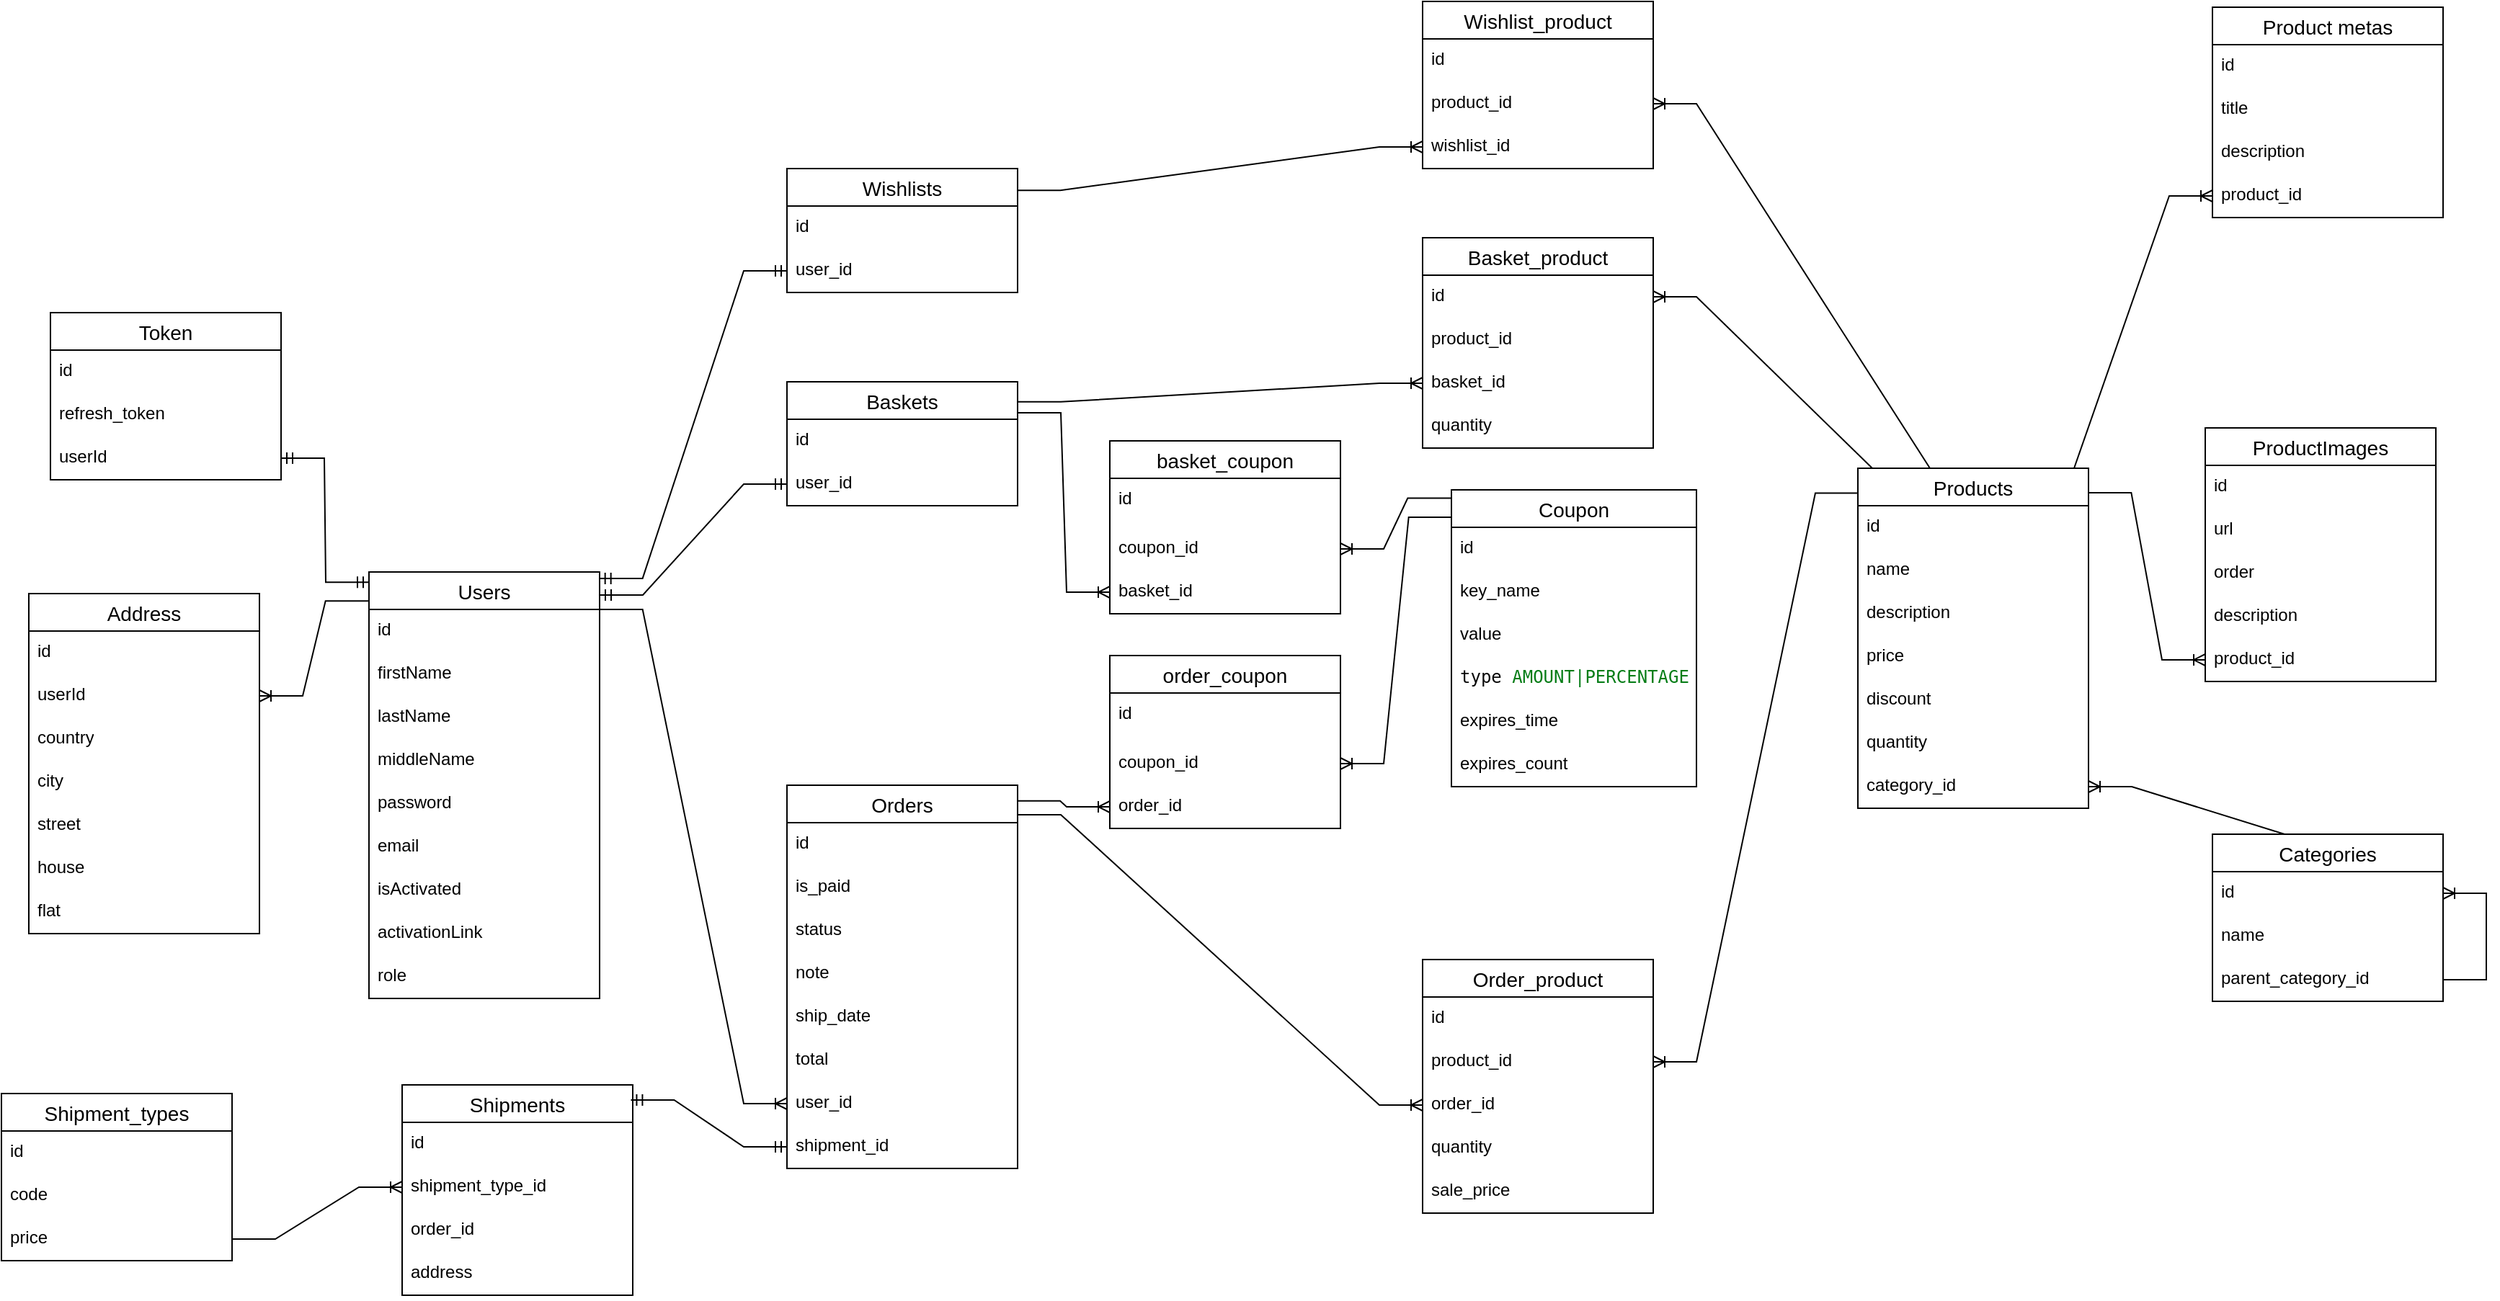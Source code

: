 <mxfile version="20.5.3" type="embed"><diagram name="Страница 1" id="7OJUd1v2IuXWa7cRVHP_"><mxGraphModel dx="593" dy="116" grid="0" gridSize="10" guides="1" tooltips="1" connect="1" arrows="1" fold="1" page="0" pageScale="1" pageWidth="827" pageHeight="1169" math="0" shadow="0"><root><mxCell id="0"/><mxCell id="1" parent="0"/><mxCell id="Kro14iyP_rIzkisNI-u3-111" value="Users" style="swimlane;fontStyle=0;childLayout=stackLayout;horizontal=1;startSize=26;horizontalStack=0;resizeParent=1;resizeParentMax=0;resizeLast=0;collapsible=1;marginBottom=0;align=center;fontSize=14;" parent="1" vertex="1"><mxGeometry x="-70" y="435" width="160" height="296" as="geometry"/></mxCell><mxCell id="Kro14iyP_rIzkisNI-u3-112" value="id" style="text;strokeColor=none;fillColor=none;spacingLeft=4;spacingRight=4;overflow=hidden;rotatable=0;points=[[0,0.5],[1,0.5]];portConstraint=eastwest;fontSize=12;whiteSpace=wrap;html=1;" parent="Kro14iyP_rIzkisNI-u3-111" vertex="1"><mxGeometry y="26" width="160" height="30" as="geometry"/></mxCell><mxCell id="Kro14iyP_rIzkisNI-u3-113" value="firstName&lt;br&gt;" style="text;strokeColor=none;fillColor=none;spacingLeft=4;spacingRight=4;overflow=hidden;rotatable=0;points=[[0,0.5],[1,0.5]];portConstraint=eastwest;fontSize=12;whiteSpace=wrap;html=1;" parent="Kro14iyP_rIzkisNI-u3-111" vertex="1"><mxGeometry y="56" width="160" height="30" as="geometry"/></mxCell><mxCell id="Kro14iyP_rIzkisNI-u3-116" value="lastName" style="text;strokeColor=none;fillColor=none;spacingLeft=4;spacingRight=4;overflow=hidden;rotatable=0;points=[[0,0.5],[1,0.5]];portConstraint=eastwest;fontSize=12;whiteSpace=wrap;html=1;" parent="Kro14iyP_rIzkisNI-u3-111" vertex="1"><mxGeometry y="86" width="160" height="30" as="geometry"/></mxCell><mxCell id="Kro14iyP_rIzkisNI-u3-117" value="middleName" style="text;strokeColor=none;fillColor=none;spacingLeft=4;spacingRight=4;overflow=hidden;rotatable=0;points=[[0,0.5],[1,0.5]];portConstraint=eastwest;fontSize=12;whiteSpace=wrap;html=1;" parent="Kro14iyP_rIzkisNI-u3-111" vertex="1"><mxGeometry y="116" width="160" height="30" as="geometry"/></mxCell><mxCell id="Kro14iyP_rIzkisNI-u3-119" value="password" style="text;strokeColor=none;fillColor=none;spacingLeft=4;spacingRight=4;overflow=hidden;rotatable=0;points=[[0,0.5],[1,0.5]];portConstraint=eastwest;fontSize=12;whiteSpace=wrap;html=1;" parent="Kro14iyP_rIzkisNI-u3-111" vertex="1"><mxGeometry y="146" width="160" height="30" as="geometry"/></mxCell><mxCell id="Kro14iyP_rIzkisNI-u3-118" value="email&lt;br&gt;" style="text;strokeColor=none;fillColor=none;spacingLeft=4;spacingRight=4;overflow=hidden;rotatable=0;points=[[0,0.5],[1,0.5]];portConstraint=eastwest;fontSize=12;whiteSpace=wrap;html=1;" parent="Kro14iyP_rIzkisNI-u3-111" vertex="1"><mxGeometry y="176" width="160" height="30" as="geometry"/></mxCell><mxCell id="Kro14iyP_rIzkisNI-u3-234" value="isActivated" style="text;strokeColor=none;fillColor=none;spacingLeft=4;spacingRight=4;overflow=hidden;rotatable=0;points=[[0,0.5],[1,0.5]];portConstraint=eastwest;fontSize=12;whiteSpace=wrap;html=1;" parent="Kro14iyP_rIzkisNI-u3-111" vertex="1"><mxGeometry y="206" width="160" height="30" as="geometry"/></mxCell><mxCell id="68" value="activationLink" style="text;strokeColor=none;fillColor=none;spacingLeft=4;spacingRight=4;overflow=hidden;rotatable=0;points=[[0,0.5],[1,0.5]];portConstraint=eastwest;fontSize=12;whiteSpace=wrap;html=1;" vertex="1" parent="Kro14iyP_rIzkisNI-u3-111"><mxGeometry y="236" width="160" height="30" as="geometry"/></mxCell><mxCell id="Kro14iyP_rIzkisNI-u3-237" value="role" style="text;strokeColor=none;fillColor=none;spacingLeft=4;spacingRight=4;overflow=hidden;rotatable=0;points=[[0,0.5],[1,0.5]];portConstraint=eastwest;fontSize=12;whiteSpace=wrap;html=1;" parent="Kro14iyP_rIzkisNI-u3-111" vertex="1"><mxGeometry y="266" width="160" height="30" as="geometry"/></mxCell><mxCell id="Kro14iyP_rIzkisNI-u3-123" value="Baskets" style="swimlane;fontStyle=0;childLayout=stackLayout;horizontal=1;startSize=26;horizontalStack=0;resizeParent=1;resizeParentMax=0;resizeLast=0;collapsible=1;marginBottom=0;align=center;fontSize=14;" parent="1" vertex="1"><mxGeometry x="220" y="303" width="160" height="86" as="geometry"/></mxCell><mxCell id="Kro14iyP_rIzkisNI-u3-124" value="id" style="text;strokeColor=none;fillColor=none;spacingLeft=4;spacingRight=4;overflow=hidden;rotatable=0;points=[[0,0.5],[1,0.5]];portConstraint=eastwest;fontSize=12;whiteSpace=wrap;html=1;" parent="Kro14iyP_rIzkisNI-u3-123" vertex="1"><mxGeometry y="26" width="160" height="30" as="geometry"/></mxCell><mxCell id="Kro14iyP_rIzkisNI-u3-125" value="user_id" style="text;strokeColor=none;fillColor=none;spacingLeft=4;spacingRight=4;overflow=hidden;rotatable=0;points=[[0,0.5],[1,0.5]];portConstraint=eastwest;fontSize=12;whiteSpace=wrap;html=1;" parent="Kro14iyP_rIzkisNI-u3-123" vertex="1"><mxGeometry y="56" width="160" height="30" as="geometry"/></mxCell><mxCell id="Kro14iyP_rIzkisNI-u3-127" value="" style="edgeStyle=entityRelationEdgeStyle;fontSize=12;html=1;endArrow=ERmandOne;startArrow=ERmandOne;rounded=0;entryX=0;entryY=0.5;entryDx=0;entryDy=0;exitX=1;exitY=0.054;exitDx=0;exitDy=0;exitPerimeter=0;" parent="1" source="Kro14iyP_rIzkisNI-u3-111" target="Kro14iyP_rIzkisNI-u3-125" edge="1"><mxGeometry width="100" height="100" relative="1" as="geometry"><mxPoint x="91" y="450" as="sourcePoint"/><mxPoint x="91" y="500" as="targetPoint"/></mxGeometry></mxCell><mxCell id="Kro14iyP_rIzkisNI-u3-128" value="Products" style="swimlane;fontStyle=0;childLayout=stackLayout;horizontal=1;startSize=26;horizontalStack=0;resizeParent=1;resizeParentMax=0;resizeLast=0;collapsible=1;marginBottom=0;align=center;fontSize=14;" parent="1" vertex="1"><mxGeometry x="963" y="363" width="160" height="236" as="geometry"/></mxCell><mxCell id="Kro14iyP_rIzkisNI-u3-129" value="id" style="text;strokeColor=none;fillColor=none;spacingLeft=4;spacingRight=4;overflow=hidden;rotatable=0;points=[[0,0.5],[1,0.5]];portConstraint=eastwest;fontSize=12;whiteSpace=wrap;html=1;" parent="Kro14iyP_rIzkisNI-u3-128" vertex="1"><mxGeometry y="26" width="160" height="30" as="geometry"/></mxCell><mxCell id="Kro14iyP_rIzkisNI-u3-130" value="name" style="text;strokeColor=none;fillColor=none;spacingLeft=4;spacingRight=4;overflow=hidden;rotatable=0;points=[[0,0.5],[1,0.5]];portConstraint=eastwest;fontSize=12;whiteSpace=wrap;html=1;" parent="Kro14iyP_rIzkisNI-u3-128" vertex="1"><mxGeometry y="56" width="160" height="30" as="geometry"/></mxCell><mxCell id="Kro14iyP_rIzkisNI-u3-153" value="description" style="text;strokeColor=none;fillColor=none;spacingLeft=4;spacingRight=4;overflow=hidden;rotatable=0;points=[[0,0.5],[1,0.5]];portConstraint=eastwest;fontSize=12;whiteSpace=wrap;html=1;" parent="Kro14iyP_rIzkisNI-u3-128" vertex="1"><mxGeometry y="86" width="160" height="30" as="geometry"/></mxCell><mxCell id="Kro14iyP_rIzkisNI-u3-131" value="price" style="text;strokeColor=none;fillColor=none;spacingLeft=4;spacingRight=4;overflow=hidden;rotatable=0;points=[[0,0.5],[1,0.5]];portConstraint=eastwest;fontSize=12;whiteSpace=wrap;html=1;" parent="Kro14iyP_rIzkisNI-u3-128" vertex="1"><mxGeometry y="116" width="160" height="30" as="geometry"/></mxCell><mxCell id="Kro14iyP_rIzkisNI-u3-132" value="discount" style="text;strokeColor=none;fillColor=none;spacingLeft=4;spacingRight=4;overflow=hidden;rotatable=0;points=[[0,0.5],[1,0.5]];portConstraint=eastwest;fontSize=12;whiteSpace=wrap;html=1;" parent="Kro14iyP_rIzkisNI-u3-128" vertex="1"><mxGeometry y="146" width="160" height="30" as="geometry"/></mxCell><mxCell id="Kro14iyP_rIzkisNI-u3-133" value="quantity" style="text;strokeColor=none;fillColor=none;spacingLeft=4;spacingRight=4;overflow=hidden;rotatable=0;points=[[0,0.5],[1,0.5]];portConstraint=eastwest;fontSize=12;whiteSpace=wrap;html=1;" parent="Kro14iyP_rIzkisNI-u3-128" vertex="1"><mxGeometry y="176" width="160" height="30" as="geometry"/></mxCell><mxCell id="Kro14iyP_rIzkisNI-u3-137" value="category_id" style="text;strokeColor=none;fillColor=none;spacingLeft=4;spacingRight=4;overflow=hidden;rotatable=0;points=[[0,0.5],[1,0.5]];portConstraint=eastwest;fontSize=12;whiteSpace=wrap;html=1;" parent="Kro14iyP_rIzkisNI-u3-128" vertex="1"><mxGeometry y="206" width="160" height="30" as="geometry"/></mxCell><mxCell id="Kro14iyP_rIzkisNI-u3-145" value="" style="edgeStyle=entityRelationEdgeStyle;fontSize=12;html=1;endArrow=ERoneToMany;rounded=0;exitX=0.5;exitY=0;exitDx=0;exitDy=0;entryX=1;entryY=0.5;entryDx=0;entryDy=0;" parent="1" source="Kro14iyP_rIzkisNI-u3-160" target="Kro14iyP_rIzkisNI-u3-137" edge="1"><mxGeometry width="100" height="100" relative="1" as="geometry"><mxPoint x="1041" y="590" as="sourcePoint"/><mxPoint x="391" y="590" as="targetPoint"/></mxGeometry></mxCell><mxCell id="Kro14iyP_rIzkisNI-u3-147" value="Product metas" style="swimlane;fontStyle=0;childLayout=stackLayout;horizontal=1;startSize=26;horizontalStack=0;resizeParent=1;resizeParentMax=0;resizeLast=0;collapsible=1;marginBottom=0;align=center;fontSize=14;" parent="1" vertex="1"><mxGeometry x="1209" y="43" width="160" height="146" as="geometry"><mxRectangle x="1290" y="-70" width="130" height="30" as="alternateBounds"/></mxGeometry></mxCell><mxCell id="Kro14iyP_rIzkisNI-u3-148" value="id" style="text;strokeColor=none;fillColor=none;spacingLeft=4;spacingRight=4;overflow=hidden;rotatable=0;points=[[0,0.5],[1,0.5]];portConstraint=eastwest;fontSize=12;whiteSpace=wrap;html=1;" parent="Kro14iyP_rIzkisNI-u3-147" vertex="1"><mxGeometry y="26" width="160" height="30" as="geometry"/></mxCell><mxCell id="Kro14iyP_rIzkisNI-u3-150" value="title" style="text;strokeColor=none;fillColor=none;spacingLeft=4;spacingRight=4;overflow=hidden;rotatable=0;points=[[0,0.5],[1,0.5]];portConstraint=eastwest;fontSize=12;whiteSpace=wrap;html=1;" parent="Kro14iyP_rIzkisNI-u3-147" vertex="1"><mxGeometry y="56" width="160" height="30" as="geometry"/></mxCell><mxCell id="Kro14iyP_rIzkisNI-u3-151" value="description" style="text;strokeColor=none;fillColor=none;spacingLeft=4;spacingRight=4;overflow=hidden;rotatable=0;points=[[0,0.5],[1,0.5]];portConstraint=eastwest;fontSize=12;whiteSpace=wrap;html=1;" parent="Kro14iyP_rIzkisNI-u3-147" vertex="1"><mxGeometry y="86" width="160" height="30" as="geometry"/></mxCell><mxCell id="Kro14iyP_rIzkisNI-u3-149" value="product_id" style="text;strokeColor=none;fillColor=none;spacingLeft=4;spacingRight=4;overflow=hidden;rotatable=0;points=[[0,0.5],[1,0.5]];portConstraint=eastwest;fontSize=12;whiteSpace=wrap;html=1;" parent="Kro14iyP_rIzkisNI-u3-147" vertex="1"><mxGeometry y="116" width="160" height="30" as="geometry"/></mxCell><mxCell id="Kro14iyP_rIzkisNI-u3-154" value="Basket_product" style="swimlane;fontStyle=0;childLayout=stackLayout;horizontal=1;startSize=26;horizontalStack=0;resizeParent=1;resizeParentMax=0;resizeLast=0;collapsible=1;marginBottom=0;align=center;fontSize=14;" parent="1" vertex="1"><mxGeometry x="661" y="203" width="160" height="146" as="geometry"/></mxCell><mxCell id="Kro14iyP_rIzkisNI-u3-155" value="id" style="text;strokeColor=none;fillColor=none;spacingLeft=4;spacingRight=4;overflow=hidden;rotatable=0;points=[[0,0.5],[1,0.5]];portConstraint=eastwest;fontSize=12;whiteSpace=wrap;html=1;" parent="Kro14iyP_rIzkisNI-u3-154" vertex="1"><mxGeometry y="26" width="160" height="30" as="geometry"/></mxCell><mxCell id="Kro14iyP_rIzkisNI-u3-156" value="product_id" style="text;strokeColor=none;fillColor=none;spacingLeft=4;spacingRight=4;overflow=hidden;rotatable=0;points=[[0,0.5],[1,0.5]];portConstraint=eastwest;fontSize=12;whiteSpace=wrap;html=1;" parent="Kro14iyP_rIzkisNI-u3-154" vertex="1"><mxGeometry y="56" width="160" height="30" as="geometry"/></mxCell><mxCell id="Kro14iyP_rIzkisNI-u3-157" value="basket_id" style="text;strokeColor=none;fillColor=none;spacingLeft=4;spacingRight=4;overflow=hidden;rotatable=0;points=[[0,0.5],[1,0.5]];portConstraint=eastwest;fontSize=12;whiteSpace=wrap;html=1;" parent="Kro14iyP_rIzkisNI-u3-154" vertex="1"><mxGeometry y="86" width="160" height="30" as="geometry"/></mxCell><mxCell id="Kro14iyP_rIzkisNI-u3-252" value="quantity" style="text;strokeColor=none;fillColor=none;spacingLeft=4;spacingRight=4;overflow=hidden;rotatable=0;points=[[0,0.5],[1,0.5]];portConstraint=eastwest;fontSize=12;whiteSpace=wrap;html=1;" parent="Kro14iyP_rIzkisNI-u3-154" vertex="1"><mxGeometry y="116" width="160" height="30" as="geometry"/></mxCell><mxCell id="Kro14iyP_rIzkisNI-u3-158" value="" style="edgeStyle=entityRelationEdgeStyle;fontSize=12;html=1;endArrow=ERoneToMany;rounded=0;entryX=0;entryY=0.5;entryDx=0;entryDy=0;exitX=1;exitY=0.162;exitDx=0;exitDy=0;exitPerimeter=0;" parent="1" source="Kro14iyP_rIzkisNI-u3-123" target="Kro14iyP_rIzkisNI-u3-157" edge="1"><mxGeometry width="100" height="100" relative="1" as="geometry"><mxPoint x="221" y="260" as="sourcePoint"/><mxPoint x="391" y="490" as="targetPoint"/></mxGeometry></mxCell><mxCell id="Kro14iyP_rIzkisNI-u3-160" value="Categories" style="swimlane;fontStyle=0;childLayout=stackLayout;horizontal=1;startSize=26;horizontalStack=0;resizeParent=1;resizeParentMax=0;resizeLast=0;collapsible=1;marginBottom=0;align=center;fontSize=14;" parent="1" vertex="1"><mxGeometry x="1209" y="617" width="160" height="116" as="geometry"><mxRectangle x="961" y="620" width="103" height="29" as="alternateBounds"/></mxGeometry></mxCell><mxCell id="Kro14iyP_rIzkisNI-u3-161" value="id" style="text;strokeColor=none;fillColor=none;spacingLeft=4;spacingRight=4;overflow=hidden;rotatable=0;points=[[0,0.5],[1,0.5]];portConstraint=eastwest;fontSize=12;whiteSpace=wrap;html=1;" parent="Kro14iyP_rIzkisNI-u3-160" vertex="1"><mxGeometry y="26" width="160" height="30" as="geometry"/></mxCell><mxCell id="Kro14iyP_rIzkisNI-u3-162" value="name" style="text;strokeColor=none;fillColor=none;spacingLeft=4;spacingRight=4;overflow=hidden;rotatable=0;points=[[0,0.5],[1,0.5]];portConstraint=eastwest;fontSize=12;whiteSpace=wrap;html=1;" parent="Kro14iyP_rIzkisNI-u3-160" vertex="1"><mxGeometry y="56" width="160" height="30" as="geometry"/></mxCell><mxCell id="Kro14iyP_rIzkisNI-u3-245" value="parent_category_id" style="text;strokeColor=none;fillColor=none;spacingLeft=4;spacingRight=4;overflow=hidden;rotatable=0;points=[[0,0.5],[1,0.5]];portConstraint=eastwest;fontSize=12;whiteSpace=wrap;html=1;" parent="Kro14iyP_rIzkisNI-u3-160" vertex="1"><mxGeometry y="86" width="160" height="30" as="geometry"/></mxCell><mxCell id="Kro14iyP_rIzkisNI-u3-166" value="" style="edgeStyle=entityRelationEdgeStyle;fontSize=12;html=1;endArrow=ERoneToMany;rounded=0;exitX=1;exitY=0.5;exitDx=0;exitDy=0;entryX=1;entryY=0.5;entryDx=0;entryDy=0;" parent="Kro14iyP_rIzkisNI-u3-160" source="Kro14iyP_rIzkisNI-u3-245" target="Kro14iyP_rIzkisNI-u3-161" edge="1"><mxGeometry width="100" height="100" relative="1" as="geometry"><mxPoint x="-930" y="90" as="sourcePoint"/><mxPoint x="-90" y="61" as="targetPoint"/></mxGeometry></mxCell><mxCell id="Kro14iyP_rIzkisNI-u3-171" value="" style="edgeStyle=entityRelationEdgeStyle;fontSize=12;html=1;endArrow=ERoneToMany;rounded=0;exitX=0.75;exitY=0;exitDx=0;exitDy=0;entryX=0;entryY=0.5;entryDx=0;entryDy=0;" parent="1" source="Kro14iyP_rIzkisNI-u3-128" target="Kro14iyP_rIzkisNI-u3-149" edge="1"><mxGeometry width="100" height="100" relative="1" as="geometry"><mxPoint x="771" y="510" as="sourcePoint"/><mxPoint x="871" y="410" as="targetPoint"/></mxGeometry></mxCell><mxCell id="Kro14iyP_rIzkisNI-u3-172" value="Orders" style="swimlane;fontStyle=0;childLayout=stackLayout;horizontal=1;startSize=26;horizontalStack=0;resizeParent=1;resizeParentMax=0;resizeLast=0;collapsible=1;marginBottom=0;align=center;fontSize=14;" parent="1" vertex="1"><mxGeometry x="220" y="583" width="160" height="266" as="geometry"><mxRectangle x="251" y="560" width="78" height="29" as="alternateBounds"/></mxGeometry></mxCell><mxCell id="Kro14iyP_rIzkisNI-u3-202" value="id" style="text;strokeColor=none;fillColor=none;spacingLeft=4;spacingRight=4;overflow=hidden;rotatable=0;points=[[0,0.5],[1,0.5]];portConstraint=eastwest;fontSize=12;whiteSpace=wrap;html=1;" parent="Kro14iyP_rIzkisNI-u3-172" vertex="1"><mxGeometry y="26" width="160" height="30" as="geometry"/></mxCell><mxCell id="Kro14iyP_rIzkisNI-u3-174" value="is_paid" style="text;strokeColor=none;fillColor=none;spacingLeft=4;spacingRight=4;overflow=hidden;rotatable=0;points=[[0,0.5],[1,0.5]];portConstraint=eastwest;fontSize=12;whiteSpace=wrap;html=1;" parent="Kro14iyP_rIzkisNI-u3-172" vertex="1"><mxGeometry y="56" width="160" height="30" as="geometry"/></mxCell><mxCell id="21" value="status" style="text;strokeColor=none;fillColor=none;spacingLeft=4;spacingRight=4;overflow=hidden;rotatable=0;points=[[0,0.5],[1,0.5]];portConstraint=eastwest;fontSize=12;whiteSpace=wrap;html=1;" parent="Kro14iyP_rIzkisNI-u3-172" vertex="1"><mxGeometry y="86" width="160" height="30" as="geometry"/></mxCell><mxCell id="22" value="note" style="text;strokeColor=none;fillColor=none;spacingLeft=4;spacingRight=4;overflow=hidden;rotatable=0;points=[[0,0.5],[1,0.5]];portConstraint=eastwest;fontSize=12;whiteSpace=wrap;html=1;" parent="Kro14iyP_rIzkisNI-u3-172" vertex="1"><mxGeometry y="116" width="160" height="30" as="geometry"/></mxCell><mxCell id="23" value="ship_date" style="text;strokeColor=none;fillColor=none;spacingLeft=4;spacingRight=4;overflow=hidden;rotatable=0;points=[[0,0.5],[1,0.5]];portConstraint=eastwest;fontSize=12;whiteSpace=wrap;html=1;" parent="Kro14iyP_rIzkisNI-u3-172" vertex="1"><mxGeometry y="146" width="160" height="30" as="geometry"/></mxCell><mxCell id="44" value="total" style="text;strokeColor=none;fillColor=none;spacingLeft=4;spacingRight=4;overflow=hidden;rotatable=0;points=[[0,0.5],[1,0.5]];portConstraint=eastwest;fontSize=12;whiteSpace=wrap;html=1;" parent="Kro14iyP_rIzkisNI-u3-172" vertex="1"><mxGeometry y="176" width="160" height="30" as="geometry"/></mxCell><mxCell id="Kro14iyP_rIzkisNI-u3-173" value="user_id" style="text;strokeColor=none;fillColor=none;spacingLeft=4;spacingRight=4;overflow=hidden;rotatable=0;points=[[0,0.5],[1,0.5]];portConstraint=eastwest;fontSize=12;whiteSpace=wrap;html=1;" parent="Kro14iyP_rIzkisNI-u3-172" vertex="1"><mxGeometry y="206" width="160" height="30" as="geometry"/></mxCell><mxCell id="Kro14iyP_rIzkisNI-u3-175" value="shipment_id" style="text;strokeColor=none;fillColor=none;spacingLeft=4;spacingRight=4;overflow=hidden;rotatable=0;points=[[0,0.5],[1,0.5]];portConstraint=eastwest;fontSize=12;whiteSpace=wrap;html=1;" parent="Kro14iyP_rIzkisNI-u3-172" vertex="1"><mxGeometry y="236" width="160" height="30" as="geometry"/></mxCell><mxCell id="Kro14iyP_rIzkisNI-u3-176" value="Order_product" style="swimlane;fontStyle=0;childLayout=stackLayout;horizontal=1;startSize=26;horizontalStack=0;resizeParent=1;resizeParentMax=0;resizeLast=0;collapsible=1;marginBottom=0;align=center;fontSize=14;" parent="1" vertex="1"><mxGeometry x="661" y="704" width="160" height="176" as="geometry"/></mxCell><mxCell id="Kro14iyP_rIzkisNI-u3-177" value="id" style="text;strokeColor=none;fillColor=none;spacingLeft=4;spacingRight=4;overflow=hidden;rotatable=0;points=[[0,0.5],[1,0.5]];portConstraint=eastwest;fontSize=12;whiteSpace=wrap;html=1;" parent="Kro14iyP_rIzkisNI-u3-176" vertex="1"><mxGeometry y="26" width="160" height="30" as="geometry"/></mxCell><mxCell id="Kro14iyP_rIzkisNI-u3-178" value="product_id" style="text;strokeColor=none;fillColor=none;spacingLeft=4;spacingRight=4;overflow=hidden;rotatable=0;points=[[0,0.5],[1,0.5]];portConstraint=eastwest;fontSize=12;whiteSpace=wrap;html=1;" parent="Kro14iyP_rIzkisNI-u3-176" vertex="1"><mxGeometry y="56" width="160" height="30" as="geometry"/></mxCell><mxCell id="Kro14iyP_rIzkisNI-u3-179" value="order_id" style="text;strokeColor=none;fillColor=none;spacingLeft=4;spacingRight=4;overflow=hidden;rotatable=0;points=[[0,0.5],[1,0.5]];portConstraint=eastwest;fontSize=12;whiteSpace=wrap;html=1;" parent="Kro14iyP_rIzkisNI-u3-176" vertex="1"><mxGeometry y="86" width="160" height="30" as="geometry"/></mxCell><mxCell id="Kro14iyP_rIzkisNI-u3-194" value="quantity" style="text;strokeColor=none;fillColor=none;spacingLeft=4;spacingRight=4;overflow=hidden;rotatable=0;points=[[0,0.5],[1,0.5]];portConstraint=eastwest;fontSize=12;whiteSpace=wrap;html=1;" parent="Kro14iyP_rIzkisNI-u3-176" vertex="1"><mxGeometry y="116" width="160" height="30" as="geometry"/></mxCell><mxCell id="Kro14iyP_rIzkisNI-u3-198" value="sale_price" style="text;strokeColor=none;fillColor=none;spacingLeft=4;spacingRight=4;overflow=hidden;rotatable=0;points=[[0,0.5],[1,0.5]];portConstraint=eastwest;fontSize=12;whiteSpace=wrap;html=1;" parent="Kro14iyP_rIzkisNI-u3-176" vertex="1"><mxGeometry y="146" width="160" height="30" as="geometry"/></mxCell><mxCell id="Kro14iyP_rIzkisNI-u3-182" value="" style="edgeStyle=entityRelationEdgeStyle;fontSize=12;html=1;endArrow=ERoneToMany;rounded=0;entryX=0;entryY=0.5;entryDx=0;entryDy=0;exitX=0.999;exitY=-0.001;exitDx=0;exitDy=0;exitPerimeter=0;" parent="1" source="Kro14iyP_rIzkisNI-u3-112" target="Kro14iyP_rIzkisNI-u3-173" edge="1"><mxGeometry width="100" height="100" relative="1" as="geometry"><mxPoint x="1" y="400" as="sourcePoint"/><mxPoint x="-169" y="720" as="targetPoint"/></mxGeometry></mxCell><mxCell id="Kro14iyP_rIzkisNI-u3-187" value="Shipment_types" style="swimlane;fontStyle=0;childLayout=stackLayout;horizontal=1;startSize=26;horizontalStack=0;resizeParent=1;resizeParentMax=0;resizeLast=0;collapsible=1;marginBottom=0;align=center;fontSize=14;" parent="1" vertex="1"><mxGeometry x="-325" y="797" width="160" height="116" as="geometry"/></mxCell><mxCell id="Kro14iyP_rIzkisNI-u3-188" value="id" style="text;strokeColor=none;fillColor=none;spacingLeft=4;spacingRight=4;overflow=hidden;rotatable=0;points=[[0,0.5],[1,0.5]];portConstraint=eastwest;fontSize=12;whiteSpace=wrap;html=1;" parent="Kro14iyP_rIzkisNI-u3-187" vertex="1"><mxGeometry y="26" width="160" height="30" as="geometry"/></mxCell><mxCell id="Kro14iyP_rIzkisNI-u3-189" value="code" style="text;strokeColor=none;fillColor=none;spacingLeft=4;spacingRight=4;overflow=hidden;rotatable=0;points=[[0,0.5],[1,0.5]];portConstraint=eastwest;fontSize=12;whiteSpace=wrap;html=1;" parent="Kro14iyP_rIzkisNI-u3-187" vertex="1"><mxGeometry y="56" width="160" height="30" as="geometry"/></mxCell><mxCell id="Kro14iyP_rIzkisNI-u3-204" value="price" style="text;strokeColor=none;fillColor=none;spacingLeft=4;spacingRight=4;overflow=hidden;rotatable=0;points=[[0,0.5],[1,0.5]];portConstraint=eastwest;fontSize=12;whiteSpace=wrap;html=1;" parent="Kro14iyP_rIzkisNI-u3-187" vertex="1"><mxGeometry y="86" width="160" height="30" as="geometry"/></mxCell><mxCell id="Kro14iyP_rIzkisNI-u3-191" value="" style="edgeStyle=entityRelationEdgeStyle;fontSize=12;html=1;endArrow=ERoneToMany;rounded=0;entryX=0;entryY=0.5;entryDx=0;entryDy=0;" parent="1" source="Kro14iyP_rIzkisNI-u3-204" target="30" edge="1"><mxGeometry width="100" height="100" relative="1" as="geometry"><mxPoint x="201" y="928" as="sourcePoint"/><mxPoint x="211" y="640" as="targetPoint"/></mxGeometry></mxCell><mxCell id="Kro14iyP_rIzkisNI-u3-203" value="" style="edgeStyle=entityRelationEdgeStyle;fontSize=12;html=1;endArrow=ERoneToMany;rounded=0;entryX=0;entryY=0.5;entryDx=0;entryDy=0;exitX=1;exitY=0.077;exitDx=0;exitDy=0;exitPerimeter=0;" parent="1" source="Kro14iyP_rIzkisNI-u3-172" target="Kro14iyP_rIzkisNI-u3-179" edge="1"><mxGeometry width="100" height="100" relative="1" as="geometry"><mxPoint x="470" y="807" as="sourcePoint"/><mxPoint x="441" y="520" as="targetPoint"/></mxGeometry></mxCell><mxCell id="Kro14iyP_rIzkisNI-u3-205" value="" style="edgeStyle=entityRelationEdgeStyle;fontSize=12;html=1;endArrow=ERoneToMany;rounded=0;exitX=0.003;exitY=0.073;exitDx=0;exitDy=0;entryX=1;entryY=0.5;entryDx=0;entryDy=0;exitPerimeter=0;" parent="1" source="Kro14iyP_rIzkisNI-u3-128" target="Kro14iyP_rIzkisNI-u3-178" edge="1"><mxGeometry width="100" height="100" relative="1" as="geometry"><mxPoint x="201" y="790" as="sourcePoint"/><mxPoint x="491" y="440" as="targetPoint"/></mxGeometry></mxCell><mxCell id="Kro14iyP_rIzkisNI-u3-212" value="Coupon" style="swimlane;fontStyle=0;childLayout=stackLayout;horizontal=1;startSize=26;horizontalStack=0;resizeParent=1;resizeParentMax=0;resizeLast=0;collapsible=1;marginBottom=0;align=center;fontSize=14;" parent="1" vertex="1"><mxGeometry x="681" y="378" width="170" height="206" as="geometry"/></mxCell><mxCell id="Kro14iyP_rIzkisNI-u3-213" value="id" style="text;strokeColor=none;fillColor=none;spacingLeft=4;spacingRight=4;overflow=hidden;rotatable=0;points=[[0,0.5],[1,0.5]];portConstraint=eastwest;fontSize=12;whiteSpace=wrap;html=1;" parent="Kro14iyP_rIzkisNI-u3-212" vertex="1"><mxGeometry y="26" width="170" height="30" as="geometry"/></mxCell><mxCell id="Kro14iyP_rIzkisNI-u3-214" value="key_name" style="text;strokeColor=none;fillColor=none;spacingLeft=4;spacingRight=4;overflow=hidden;rotatable=0;points=[[0,0.5],[1,0.5]];portConstraint=eastwest;fontSize=12;whiteSpace=wrap;html=1;" parent="Kro14iyP_rIzkisNI-u3-212" vertex="1"><mxGeometry y="56" width="170" height="30" as="geometry"/></mxCell><mxCell id="Kro14iyP_rIzkisNI-u3-215" value="value" style="text;strokeColor=none;fillColor=none;spacingLeft=4;spacingRight=4;overflow=hidden;rotatable=0;points=[[0,0.5],[1,0.5]];portConstraint=eastwest;fontSize=12;whiteSpace=wrap;html=1;" parent="Kro14iyP_rIzkisNI-u3-212" vertex="1"><mxGeometry y="86" width="170" height="30" as="geometry"/></mxCell><mxCell id="Kro14iyP_rIzkisNI-u3-253" value="&lt;div style=&quot;background-color: rgb(255, 255, 255); font-family: &amp;quot;JetBrains Mono&amp;quot;, monospace;&quot;&gt;&lt;span style=&quot;color: rgb(8, 8, 8);&quot;&gt;type&amp;nbsp;&lt;/span&gt;&lt;font color=&quot;#067d17&quot;&gt;AMOUNT|PERCENTAGE&lt;/font&gt;&lt;/div&gt;" style="text;strokeColor=none;fillColor=none;spacingLeft=4;spacingRight=4;overflow=hidden;rotatable=0;points=[[0,0.5],[1,0.5]];portConstraint=eastwest;fontSize=12;whiteSpace=wrap;html=1;" parent="Kro14iyP_rIzkisNI-u3-212" vertex="1"><mxGeometry y="116" width="170" height="30" as="geometry"/></mxCell><mxCell id="Kro14iyP_rIzkisNI-u3-254" value="expires_time" style="text;strokeColor=none;fillColor=none;spacingLeft=4;spacingRight=4;overflow=hidden;rotatable=0;points=[[0,0.5],[1,0.5]];portConstraint=eastwest;fontSize=12;whiteSpace=wrap;html=1;" parent="Kro14iyP_rIzkisNI-u3-212" vertex="1"><mxGeometry y="146" width="170" height="30" as="geometry"/></mxCell><mxCell id="Kro14iyP_rIzkisNI-u3-261" value="expires_count" style="text;strokeColor=none;fillColor=none;spacingLeft=4;spacingRight=4;overflow=hidden;rotatable=0;points=[[0,0.5],[1,0.5]];portConstraint=eastwest;fontSize=12;whiteSpace=wrap;html=1;" parent="Kro14iyP_rIzkisNI-u3-212" vertex="1"><mxGeometry y="176" width="170" height="30" as="geometry"/></mxCell><mxCell id="Kro14iyP_rIzkisNI-u3-216" value="order_coupon" style="swimlane;fontStyle=0;childLayout=stackLayout;horizontal=1;startSize=26;horizontalStack=0;resizeParent=1;resizeParentMax=0;resizeLast=0;collapsible=1;marginBottom=0;align=center;fontSize=14;" parent="1" vertex="1"><mxGeometry x="444" y="493" width="160" height="120" as="geometry"/></mxCell><mxCell id="Kro14iyP_rIzkisNI-u3-217" value="id" style="text;strokeColor=none;fillColor=none;spacingLeft=4;spacingRight=4;overflow=hidden;rotatable=0;points=[[0,0.5],[1,0.5]];portConstraint=eastwest;fontSize=12;whiteSpace=wrap;html=1;" parent="Kro14iyP_rIzkisNI-u3-216" vertex="1"><mxGeometry y="26" width="160" height="34" as="geometry"/></mxCell><mxCell id="Kro14iyP_rIzkisNI-u3-219" value="coupon_id" style="text;strokeColor=none;fillColor=none;spacingLeft=4;spacingRight=4;overflow=hidden;rotatable=0;points=[[0,0.5],[1,0.5]];portConstraint=eastwest;fontSize=12;whiteSpace=wrap;html=1;" parent="Kro14iyP_rIzkisNI-u3-216" vertex="1"><mxGeometry y="60" width="160" height="30" as="geometry"/></mxCell><mxCell id="Kro14iyP_rIzkisNI-u3-218" value="order_id" style="text;strokeColor=none;fillColor=none;spacingLeft=4;spacingRight=4;overflow=hidden;rotatable=0;points=[[0,0.5],[1,0.5]];portConstraint=eastwest;fontSize=12;whiteSpace=wrap;html=1;" parent="Kro14iyP_rIzkisNI-u3-216" vertex="1"><mxGeometry y="90" width="160" height="30" as="geometry"/></mxCell><mxCell id="Kro14iyP_rIzkisNI-u3-222" value="" style="edgeStyle=entityRelationEdgeStyle;fontSize=12;html=1;endArrow=ERoneToMany;rounded=0;entryX=0;entryY=0.5;entryDx=0;entryDy=0;exitX=0.997;exitY=0.041;exitDx=0;exitDy=0;exitPerimeter=0;" parent="1" source="Kro14iyP_rIzkisNI-u3-172" target="Kro14iyP_rIzkisNI-u3-218" edge="1"><mxGeometry width="100" height="100" relative="1" as="geometry"><mxPoint x="469" y="795" as="sourcePoint"/><mxPoint x="421" y="610" as="targetPoint"/></mxGeometry></mxCell><mxCell id="Kro14iyP_rIzkisNI-u3-223" value="Address" style="swimlane;fontStyle=0;childLayout=stackLayout;horizontal=1;startSize=26;horizontalStack=0;resizeParent=1;resizeParentMax=0;resizeLast=0;collapsible=1;marginBottom=0;align=center;fontSize=14;" parent="1" vertex="1"><mxGeometry x="-306" y="450" width="160" height="236" as="geometry"/></mxCell><mxCell id="Kro14iyP_rIzkisNI-u3-224" value="id" style="text;strokeColor=none;fillColor=none;spacingLeft=4;spacingRight=4;overflow=hidden;rotatable=0;points=[[0,0.5],[1,0.5]];portConstraint=eastwest;fontSize=12;whiteSpace=wrap;html=1;" parent="Kro14iyP_rIzkisNI-u3-223" vertex="1"><mxGeometry y="26" width="160" height="30" as="geometry"/></mxCell><mxCell id="Kro14iyP_rIzkisNI-u3-225" value="userId" style="text;strokeColor=none;fillColor=none;spacingLeft=4;spacingRight=4;overflow=hidden;rotatable=0;points=[[0,0.5],[1,0.5]];portConstraint=eastwest;fontSize=12;whiteSpace=wrap;html=1;" parent="Kro14iyP_rIzkisNI-u3-223" vertex="1"><mxGeometry y="56" width="160" height="30" as="geometry"/></mxCell><mxCell id="Kro14iyP_rIzkisNI-u3-226" value="country" style="text;strokeColor=none;fillColor=none;spacingLeft=4;spacingRight=4;overflow=hidden;rotatable=0;points=[[0,0.5],[1,0.5]];portConstraint=eastwest;fontSize=12;whiteSpace=wrap;html=1;" parent="Kro14iyP_rIzkisNI-u3-223" vertex="1"><mxGeometry y="86" width="160" height="30" as="geometry"/></mxCell><mxCell id="Kro14iyP_rIzkisNI-u3-227" value="city" style="text;strokeColor=none;fillColor=none;spacingLeft=4;spacingRight=4;overflow=hidden;rotatable=0;points=[[0,0.5],[1,0.5]];portConstraint=eastwest;fontSize=12;whiteSpace=wrap;html=1;" parent="Kro14iyP_rIzkisNI-u3-223" vertex="1"><mxGeometry y="116" width="160" height="30" as="geometry"/></mxCell><mxCell id="Kro14iyP_rIzkisNI-u3-228" value="street" style="text;strokeColor=none;fillColor=none;spacingLeft=4;spacingRight=4;overflow=hidden;rotatable=0;points=[[0,0.5],[1,0.5]];portConstraint=eastwest;fontSize=12;whiteSpace=wrap;html=1;" parent="Kro14iyP_rIzkisNI-u3-223" vertex="1"><mxGeometry y="146" width="160" height="30" as="geometry"/></mxCell><mxCell id="Kro14iyP_rIzkisNI-u3-229" value="house" style="text;strokeColor=none;fillColor=none;spacingLeft=4;spacingRight=4;overflow=hidden;rotatable=0;points=[[0,0.5],[1,0.5]];portConstraint=eastwest;fontSize=12;whiteSpace=wrap;html=1;" parent="Kro14iyP_rIzkisNI-u3-223" vertex="1"><mxGeometry y="176" width="160" height="30" as="geometry"/></mxCell><mxCell id="Kro14iyP_rIzkisNI-u3-230" value="flat" style="text;strokeColor=none;fillColor=none;spacingLeft=4;spacingRight=4;overflow=hidden;rotatable=0;points=[[0,0.5],[1,0.5]];portConstraint=eastwest;fontSize=12;whiteSpace=wrap;html=1;" parent="Kro14iyP_rIzkisNI-u3-223" vertex="1"><mxGeometry y="206" width="160" height="30" as="geometry"/></mxCell><mxCell id="Kro14iyP_rIzkisNI-u3-232" value="" style="edgeStyle=entityRelationEdgeStyle;fontSize=12;html=1;endArrow=ERoneToMany;rounded=0;exitX=-0.001;exitY=0.068;exitDx=0;exitDy=0;entryX=1;entryY=0.5;entryDx=0;entryDy=0;exitPerimeter=0;" parent="1" source="Kro14iyP_rIzkisNI-u3-111" target="Kro14iyP_rIzkisNI-u3-225" edge="1"><mxGeometry width="100" height="100" relative="1" as="geometry"><mxPoint x="51" y="510" as="sourcePoint"/><mxPoint x="151" y="410" as="targetPoint"/></mxGeometry></mxCell><mxCell id="Kro14iyP_rIzkisNI-u3-235" value="" style="edgeStyle=entityRelationEdgeStyle;fontSize=12;html=1;endArrow=ERoneToMany;rounded=0;exitX=0.25;exitY=0;exitDx=0;exitDy=0;entryX=1;entryY=0.5;entryDx=0;entryDy=0;" parent="1" source="Kro14iyP_rIzkisNI-u3-128" target="Kro14iyP_rIzkisNI-u3-155" edge="1"><mxGeometry width="100" height="100" relative="1" as="geometry"><mxPoint x="781" y="382" as="sourcePoint"/><mxPoint x="691" y="621" as="targetPoint"/></mxGeometry></mxCell><mxCell id="Kro14iyP_rIzkisNI-u3-236" value="" style="edgeStyle=entityRelationEdgeStyle;fontSize=12;html=1;endArrow=ERoneToMany;rounded=0;exitX=0.002;exitY=0.092;exitDx=0;exitDy=0;exitPerimeter=0;entryX=1;entryY=0.5;entryDx=0;entryDy=0;" parent="1" source="Kro14iyP_rIzkisNI-u3-212" target="Kro14iyP_rIzkisNI-u3-219" edge="1"><mxGeometry width="100" height="100" relative="1" as="geometry"><mxPoint x="69.0" y="696.038" as="sourcePoint"/><mxPoint x="151.49" y="1110" as="targetPoint"/></mxGeometry></mxCell><mxCell id="Kro14iyP_rIzkisNI-u3-238" value="ProductImages" style="swimlane;fontStyle=0;childLayout=stackLayout;horizontal=1;startSize=26;horizontalStack=0;resizeParent=1;resizeParentMax=0;resizeLast=0;collapsible=1;marginBottom=0;align=center;fontSize=14;" parent="1" vertex="1"><mxGeometry x="1204" y="335" width="160" height="176" as="geometry"/></mxCell><mxCell id="Kro14iyP_rIzkisNI-u3-239" value="id" style="text;strokeColor=none;fillColor=none;spacingLeft=4;spacingRight=4;overflow=hidden;rotatable=0;points=[[0,0.5],[1,0.5]];portConstraint=eastwest;fontSize=12;whiteSpace=wrap;html=1;" parent="Kro14iyP_rIzkisNI-u3-238" vertex="1"><mxGeometry y="26" width="160" height="30" as="geometry"/></mxCell><mxCell id="Kro14iyP_rIzkisNI-u3-240" value="url" style="text;strokeColor=none;fillColor=none;spacingLeft=4;spacingRight=4;overflow=hidden;rotatable=0;points=[[0,0.5],[1,0.5]];portConstraint=eastwest;fontSize=12;whiteSpace=wrap;html=1;" parent="Kro14iyP_rIzkisNI-u3-238" vertex="1"><mxGeometry y="56" width="160" height="30" as="geometry"/></mxCell><mxCell id="Kro14iyP_rIzkisNI-u3-251" value="order" style="text;strokeColor=none;fillColor=none;spacingLeft=4;spacingRight=4;overflow=hidden;rotatable=0;points=[[0,0.5],[1,0.5]];portConstraint=eastwest;fontSize=12;whiteSpace=wrap;html=1;" parent="Kro14iyP_rIzkisNI-u3-238" vertex="1"><mxGeometry y="86" width="160" height="30" as="geometry"/></mxCell><mxCell id="19" value="description" style="text;strokeColor=none;fillColor=none;spacingLeft=4;spacingRight=4;overflow=hidden;rotatable=0;points=[[0,0.5],[1,0.5]];portConstraint=eastwest;fontSize=12;whiteSpace=wrap;html=1;" parent="Kro14iyP_rIzkisNI-u3-238" vertex="1"><mxGeometry y="116" width="160" height="30" as="geometry"/></mxCell><mxCell id="Kro14iyP_rIzkisNI-u3-241" value="product_id" style="text;strokeColor=none;fillColor=none;spacingLeft=4;spacingRight=4;overflow=hidden;rotatable=0;points=[[0,0.5],[1,0.5]];portConstraint=eastwest;fontSize=12;whiteSpace=wrap;html=1;" parent="Kro14iyP_rIzkisNI-u3-238" vertex="1"><mxGeometry y="146" width="160" height="30" as="geometry"/></mxCell><mxCell id="Kro14iyP_rIzkisNI-u3-244" value="" style="edgeStyle=entityRelationEdgeStyle;fontSize=12;html=1;endArrow=ERoneToMany;rounded=0;entryX=0;entryY=0.5;entryDx=0;entryDy=0;exitX=0.998;exitY=0.072;exitDx=0;exitDy=0;exitPerimeter=0;" parent="1" source="Kro14iyP_rIzkisNI-u3-128" target="Kro14iyP_rIzkisNI-u3-241" edge="1"><mxGeometry width="100" height="100" relative="1" as="geometry"><mxPoint x="971" y="371" as="sourcePoint"/><mxPoint x="1081" y="481" as="targetPoint"/></mxGeometry></mxCell><mxCell id="2" value="Wishlists" style="swimlane;fontStyle=0;childLayout=stackLayout;horizontal=1;startSize=26;horizontalStack=0;resizeParent=1;resizeParentMax=0;resizeLast=0;collapsible=1;marginBottom=0;align=center;fontSize=14;" parent="1" vertex="1"><mxGeometry x="220" y="155" width="160" height="86" as="geometry"/></mxCell><mxCell id="3" value="id" style="text;strokeColor=none;fillColor=none;spacingLeft=4;spacingRight=4;overflow=hidden;rotatable=0;points=[[0,0.5],[1,0.5]];portConstraint=eastwest;fontSize=12;whiteSpace=wrap;html=1;" parent="2" vertex="1"><mxGeometry y="26" width="160" height="30" as="geometry"/></mxCell><mxCell id="4" value="user_id" style="text;strokeColor=none;fillColor=none;spacingLeft=4;spacingRight=4;overflow=hidden;rotatable=0;points=[[0,0.5],[1,0.5]];portConstraint=eastwest;fontSize=12;whiteSpace=wrap;html=1;" parent="2" vertex="1"><mxGeometry y="56" width="160" height="30" as="geometry"/></mxCell><mxCell id="10" value="Wishlist_product" style="swimlane;fontStyle=0;childLayout=stackLayout;horizontal=1;startSize=26;horizontalStack=0;resizeParent=1;resizeParentMax=0;resizeLast=0;collapsible=1;marginBottom=0;align=center;fontSize=14;" parent="1" vertex="1"><mxGeometry x="661" y="39" width="160" height="116" as="geometry"/></mxCell><mxCell id="11" value="id" style="text;strokeColor=none;fillColor=none;spacingLeft=4;spacingRight=4;overflow=hidden;rotatable=0;points=[[0,0.5],[1,0.5]];portConstraint=eastwest;fontSize=12;whiteSpace=wrap;html=1;" parent="10" vertex="1"><mxGeometry y="26" width="160" height="30" as="geometry"/></mxCell><mxCell id="12" value="product_id" style="text;strokeColor=none;fillColor=none;spacingLeft=4;spacingRight=4;overflow=hidden;rotatable=0;points=[[0,0.5],[1,0.5]];portConstraint=eastwest;fontSize=12;whiteSpace=wrap;html=1;" parent="10" vertex="1"><mxGeometry y="56" width="160" height="30" as="geometry"/></mxCell><mxCell id="13" value="wishlist_id" style="text;strokeColor=none;fillColor=none;spacingLeft=4;spacingRight=4;overflow=hidden;rotatable=0;points=[[0,0.5],[1,0.5]];portConstraint=eastwest;fontSize=12;whiteSpace=wrap;html=1;" parent="10" vertex="1"><mxGeometry y="86" width="160" height="30" as="geometry"/></mxCell><mxCell id="15" value="" style="edgeStyle=entityRelationEdgeStyle;fontSize=12;html=1;endArrow=ERoneToMany;rounded=0;exitX=0.5;exitY=0;exitDx=0;exitDy=0;entryX=1;entryY=0.5;entryDx=0;entryDy=0;" parent="1" source="Kro14iyP_rIzkisNI-u3-128" target="12" edge="1"><mxGeometry width="100" height="100" relative="1" as="geometry"><mxPoint x="811.32" y="368.26" as="sourcePoint"/><mxPoint x="701.0" y="321.0" as="targetPoint"/></mxGeometry></mxCell><mxCell id="16" value="" style="edgeStyle=entityRelationEdgeStyle;fontSize=12;html=1;endArrow=ERmandOne;startArrow=ERmandOne;rounded=0;entryX=0;entryY=0.5;entryDx=0;entryDy=0;exitX=0.999;exitY=0.015;exitDx=0;exitDy=0;exitPerimeter=0;" parent="1" source="Kro14iyP_rIzkisNI-u3-111" target="4" edge="1"><mxGeometry width="100" height="100" relative="1" as="geometry"><mxPoint x="-27" y="453" as="sourcePoint"/><mxPoint x="261" y="391.0" as="targetPoint"/></mxGeometry></mxCell><mxCell id="18" value="" style="edgeStyle=entityRelationEdgeStyle;fontSize=12;html=1;endArrow=ERoneToMany;rounded=0;entryX=0;entryY=0.5;entryDx=0;entryDy=0;exitX=0.998;exitY=0.176;exitDx=0;exitDy=0;exitPerimeter=0;" parent="1" source="2" target="13" edge="1"><mxGeometry width="100" height="100" relative="1" as="geometry"><mxPoint x="270" y="43" as="sourcePoint"/><mxPoint x="625" y="69.0" as="targetPoint"/></mxGeometry></mxCell><mxCell id="28" value="Shipments" style="swimlane;fontStyle=0;childLayout=stackLayout;horizontal=1;startSize=26;horizontalStack=0;resizeParent=1;resizeParentMax=0;resizeLast=0;collapsible=1;marginBottom=0;align=center;fontSize=14;" parent="1" vertex="1"><mxGeometry x="-47" y="791" width="160" height="146" as="geometry"/></mxCell><mxCell id="29" value="id" style="text;strokeColor=none;fillColor=none;spacingLeft=4;spacingRight=4;overflow=hidden;rotatable=0;points=[[0,0.5],[1,0.5]];portConstraint=eastwest;fontSize=12;whiteSpace=wrap;html=1;" parent="28" vertex="1"><mxGeometry y="26" width="160" height="30" as="geometry"/></mxCell><mxCell id="30" value="&lt;meta charset=&quot;utf-8&quot;&gt;&lt;span style=&quot;color: rgb(0, 0, 0); font-family: Helvetica; font-size: 12px; font-style: normal; font-variant-ligatures: normal; font-variant-caps: normal; font-weight: 400; letter-spacing: normal; orphans: 2; text-align: left; text-indent: 0px; text-transform: none; widows: 2; word-spacing: 0px; -webkit-text-stroke-width: 0px; background-color: rgb(255, 255, 255); text-decoration-thickness: initial; text-decoration-style: initial; text-decoration-color: initial; float: none; display: inline !important;&quot;&gt;shipment_type_id&lt;/span&gt;" style="text;strokeColor=none;fillColor=none;spacingLeft=4;spacingRight=4;overflow=hidden;rotatable=0;points=[[0,0.5],[1,0.5]];portConstraint=eastwest;fontSize=12;whiteSpace=wrap;html=1;" parent="28" vertex="1"><mxGeometry y="56" width="160" height="30" as="geometry"/></mxCell><mxCell id="40" value="order_id" style="text;strokeColor=none;fillColor=none;spacingLeft=4;spacingRight=4;overflow=hidden;rotatable=0;points=[[0,0.5],[1,0.5]];portConstraint=eastwest;fontSize=12;whiteSpace=wrap;html=1;" parent="28" vertex="1"><mxGeometry y="86" width="160" height="30" as="geometry"/></mxCell><mxCell id="41" value="address" style="text;strokeColor=none;fillColor=none;spacingLeft=4;spacingRight=4;overflow=hidden;rotatable=0;points=[[0,0.5],[1,0.5]];portConstraint=eastwest;fontSize=12;whiteSpace=wrap;html=1;" parent="28" vertex="1"><mxGeometry y="116" width="160" height="30" as="geometry"/></mxCell><mxCell id="42" value="" style="edgeStyle=entityRelationEdgeStyle;fontSize=12;html=1;endArrow=ERmandOne;startArrow=ERmandOne;rounded=0;entryX=0;entryY=0.5;entryDx=0;entryDy=0;exitX=0.992;exitY=0.072;exitDx=0;exitDy=0;exitPerimeter=0;" parent="1" source="28" target="Kro14iyP_rIzkisNI-u3-175" edge="1"><mxGeometry width="100" height="100" relative="1" as="geometry"><mxPoint x="-29.0" y="477" as="sourcePoint"/><mxPoint x="261.0" y="241" as="targetPoint"/></mxGeometry></mxCell><mxCell id="53" value="basket_coupon" style="swimlane;fontStyle=0;childLayout=stackLayout;horizontal=1;startSize=26;horizontalStack=0;resizeParent=1;resizeParentMax=0;resizeLast=0;collapsible=1;marginBottom=0;align=center;fontSize=14;" parent="1" vertex="1"><mxGeometry x="444" y="344" width="160" height="120" as="geometry"/></mxCell><mxCell id="54" value="id" style="text;strokeColor=none;fillColor=none;spacingLeft=4;spacingRight=4;overflow=hidden;rotatable=0;points=[[0,0.5],[1,0.5]];portConstraint=eastwest;fontSize=12;whiteSpace=wrap;html=1;" parent="53" vertex="1"><mxGeometry y="26" width="160" height="34" as="geometry"/></mxCell><mxCell id="55" value="coupon_id" style="text;strokeColor=none;fillColor=none;spacingLeft=4;spacingRight=4;overflow=hidden;rotatable=0;points=[[0,0.5],[1,0.5]];portConstraint=eastwest;fontSize=12;whiteSpace=wrap;html=1;" parent="53" vertex="1"><mxGeometry y="60" width="160" height="30" as="geometry"/></mxCell><mxCell id="56" value="basket_id" style="text;strokeColor=none;fillColor=none;spacingLeft=4;spacingRight=4;overflow=hidden;rotatable=0;points=[[0,0.5],[1,0.5]];portConstraint=eastwest;fontSize=12;whiteSpace=wrap;html=1;" parent="53" vertex="1"><mxGeometry y="90" width="160" height="30" as="geometry"/></mxCell><mxCell id="57" value="" style="edgeStyle=entityRelationEdgeStyle;fontSize=12;html=1;endArrow=ERoneToMany;rounded=0;exitX=-0.002;exitY=0.028;exitDx=0;exitDy=0;exitPerimeter=0;entryX=1;entryY=0.5;entryDx=0;entryDy=0;" parent="1" source="Kro14iyP_rIzkisNI-u3-212" target="55" edge="1"><mxGeometry width="100" height="100" relative="1" as="geometry"><mxPoint x="480.34" y="557.806" as="sourcePoint"/><mxPoint x="306" y="675" as="targetPoint"/></mxGeometry></mxCell><mxCell id="58" value="" style="edgeStyle=entityRelationEdgeStyle;fontSize=12;html=1;endArrow=ERoneToMany;rounded=0;entryX=0;entryY=0.5;entryDx=0;entryDy=0;exitX=1;exitY=0.25;exitDx=0;exitDy=0;" parent="1" source="Kro14iyP_rIzkisNI-u3-123" target="56" edge="1"><mxGeometry width="100" height="100" relative="1" as="geometry"><mxPoint x="347.0" y="341.932" as="sourcePoint"/><mxPoint x="461" y="369" as="targetPoint"/></mxGeometry></mxCell><mxCell id="59" value="Token" style="swimlane;fontStyle=0;childLayout=stackLayout;horizontal=1;startSize=26;horizontalStack=0;resizeParent=1;resizeParentMax=0;resizeLast=0;collapsible=1;marginBottom=0;align=center;fontSize=14;" vertex="1" parent="1"><mxGeometry x="-291" y="255" width="160" height="116" as="geometry"/></mxCell><mxCell id="60" value="id" style="text;strokeColor=none;fillColor=none;spacingLeft=4;spacingRight=4;overflow=hidden;rotatable=0;points=[[0,0.5],[1,0.5]];portConstraint=eastwest;fontSize=12;whiteSpace=wrap;html=1;" vertex="1" parent="59"><mxGeometry y="26" width="160" height="30" as="geometry"/></mxCell><mxCell id="61" value="refresh_token" style="text;strokeColor=none;fillColor=none;spacingLeft=4;spacingRight=4;overflow=hidden;rotatable=0;points=[[0,0.5],[1,0.5]];portConstraint=eastwest;fontSize=12;whiteSpace=wrap;html=1;" vertex="1" parent="59"><mxGeometry y="56" width="160" height="30" as="geometry"/></mxCell><mxCell id="62" value="userId" style="text;strokeColor=none;fillColor=none;spacingLeft=4;spacingRight=4;overflow=hidden;rotatable=0;points=[[0,0.5],[1,0.5]];portConstraint=eastwest;fontSize=12;whiteSpace=wrap;html=1;" vertex="1" parent="59"><mxGeometry y="86" width="160" height="30" as="geometry"/></mxCell><mxCell id="69" value="" style="edgeStyle=entityRelationEdgeStyle;fontSize=12;html=1;endArrow=ERmandOne;startArrow=ERmandOne;rounded=0;entryX=1;entryY=0.5;entryDx=0;entryDy=0;exitX=0;exitY=0.024;exitDx=0;exitDy=0;exitPerimeter=0;" edge="1" parent="1" source="Kro14iyP_rIzkisNI-u3-111" target="62"><mxGeometry width="100" height="100" relative="1" as="geometry"><mxPoint x="-71" y="440" as="sourcePoint"/><mxPoint x="230" y="236" as="targetPoint"/></mxGeometry></mxCell></root></mxGraphModel></diagram></mxfile>